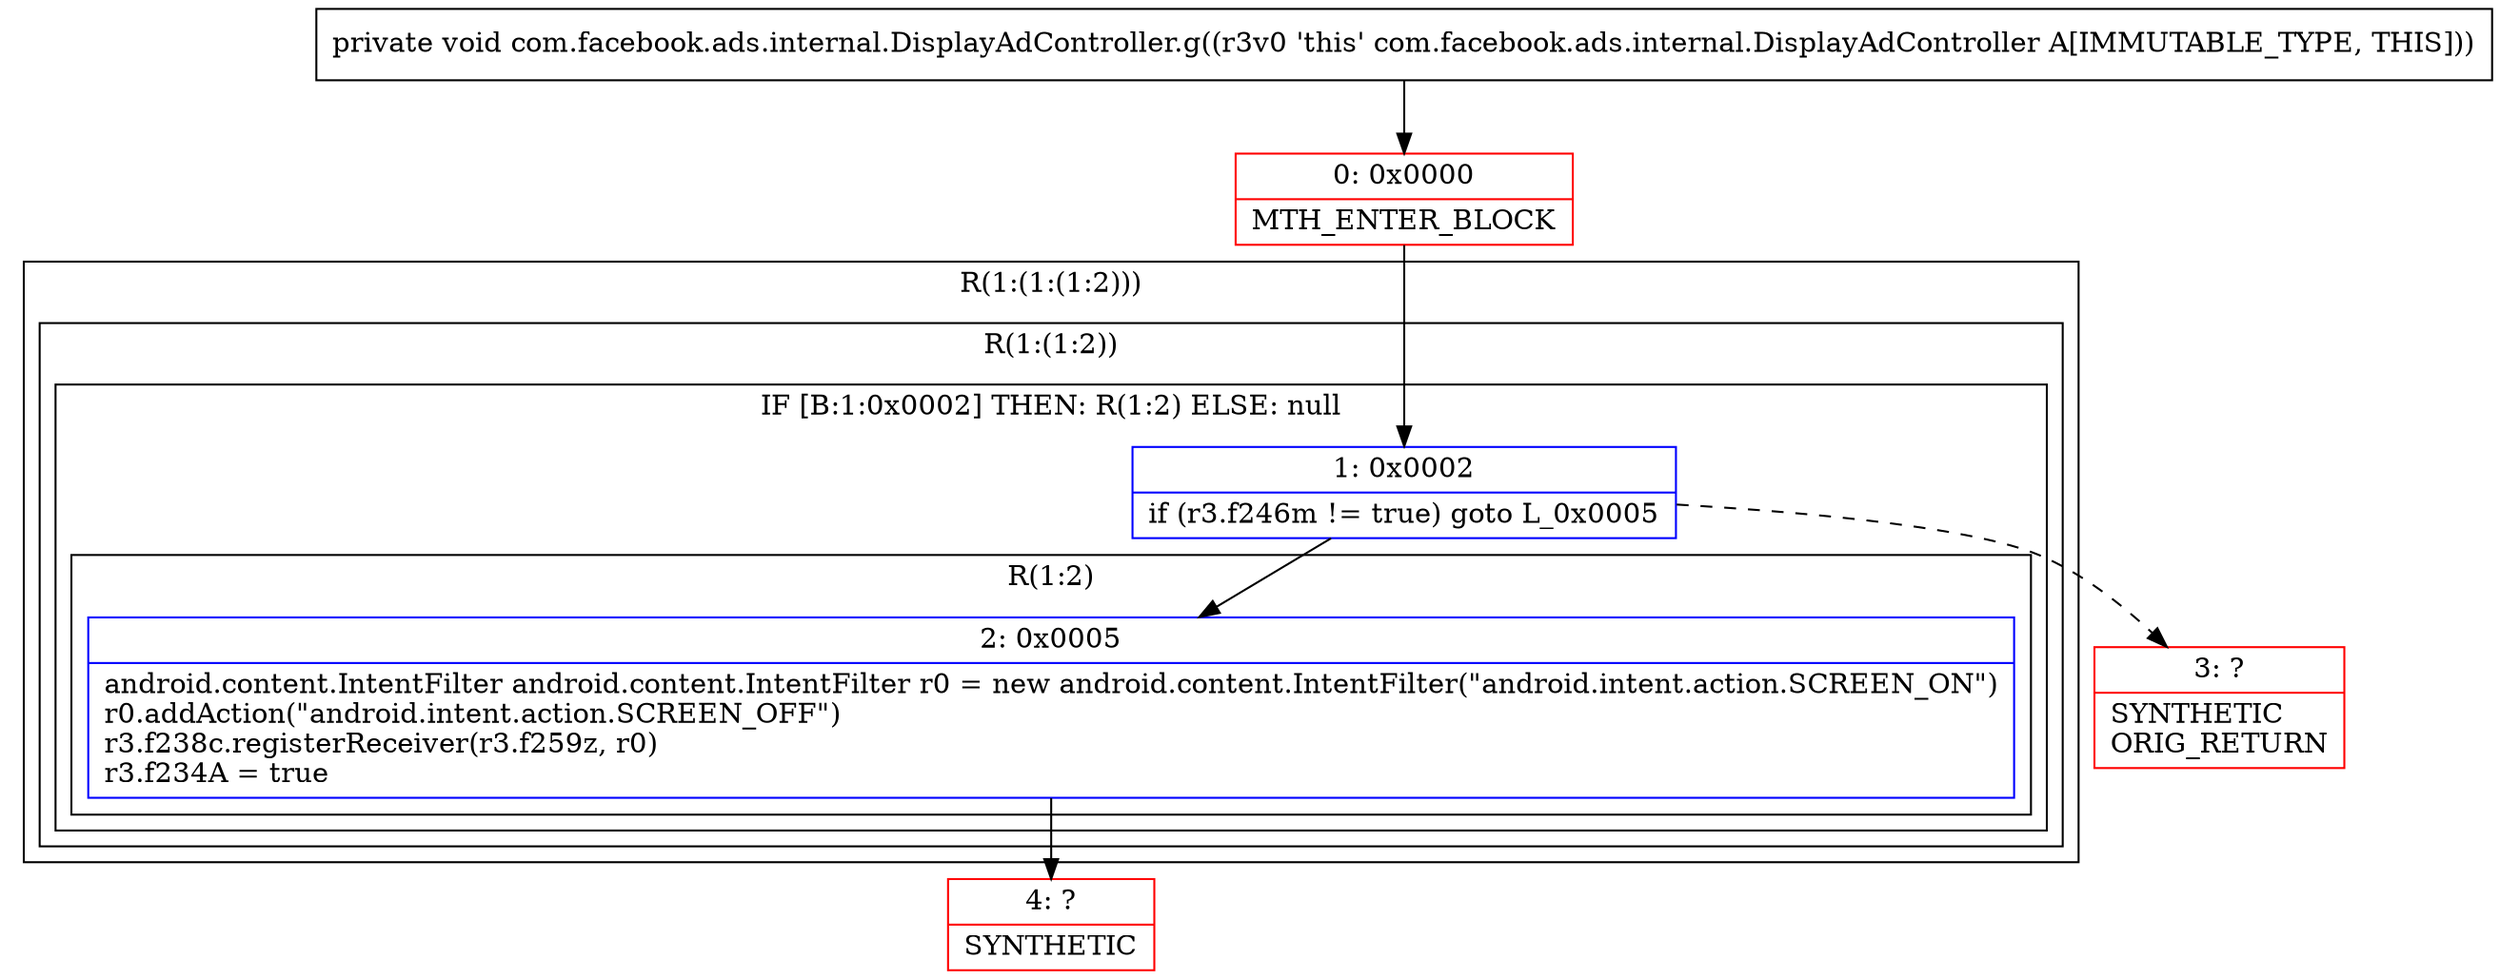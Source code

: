 digraph "CFG forcom.facebook.ads.internal.DisplayAdController.g()V" {
subgraph cluster_Region_1602596020 {
label = "R(1:(1:(1:2)))";
node [shape=record,color=blue];
subgraph cluster_Region_70653696 {
label = "R(1:(1:2))";
node [shape=record,color=blue];
subgraph cluster_IfRegion_711407412 {
label = "IF [B:1:0x0002] THEN: R(1:2) ELSE: null";
node [shape=record,color=blue];
Node_1 [shape=record,label="{1\:\ 0x0002|if (r3.f246m != true) goto L_0x0005\l}"];
subgraph cluster_Region_1105908115 {
label = "R(1:2)";
node [shape=record,color=blue];
Node_2 [shape=record,label="{2\:\ 0x0005|android.content.IntentFilter android.content.IntentFilter r0 = new android.content.IntentFilter(\"android.intent.action.SCREEN_ON\")\lr0.addAction(\"android.intent.action.SCREEN_OFF\")\lr3.f238c.registerReceiver(r3.f259z, r0)\lr3.f234A = true\l}"];
}
}
}
}
Node_0 [shape=record,color=red,label="{0\:\ 0x0000|MTH_ENTER_BLOCK\l}"];
Node_3 [shape=record,color=red,label="{3\:\ ?|SYNTHETIC\lORIG_RETURN\l}"];
Node_4 [shape=record,color=red,label="{4\:\ ?|SYNTHETIC\l}"];
MethodNode[shape=record,label="{private void com.facebook.ads.internal.DisplayAdController.g((r3v0 'this' com.facebook.ads.internal.DisplayAdController A[IMMUTABLE_TYPE, THIS])) }"];
MethodNode -> Node_0;
Node_1 -> Node_2;
Node_1 -> Node_3[style=dashed];
Node_2 -> Node_4;
Node_0 -> Node_1;
}

